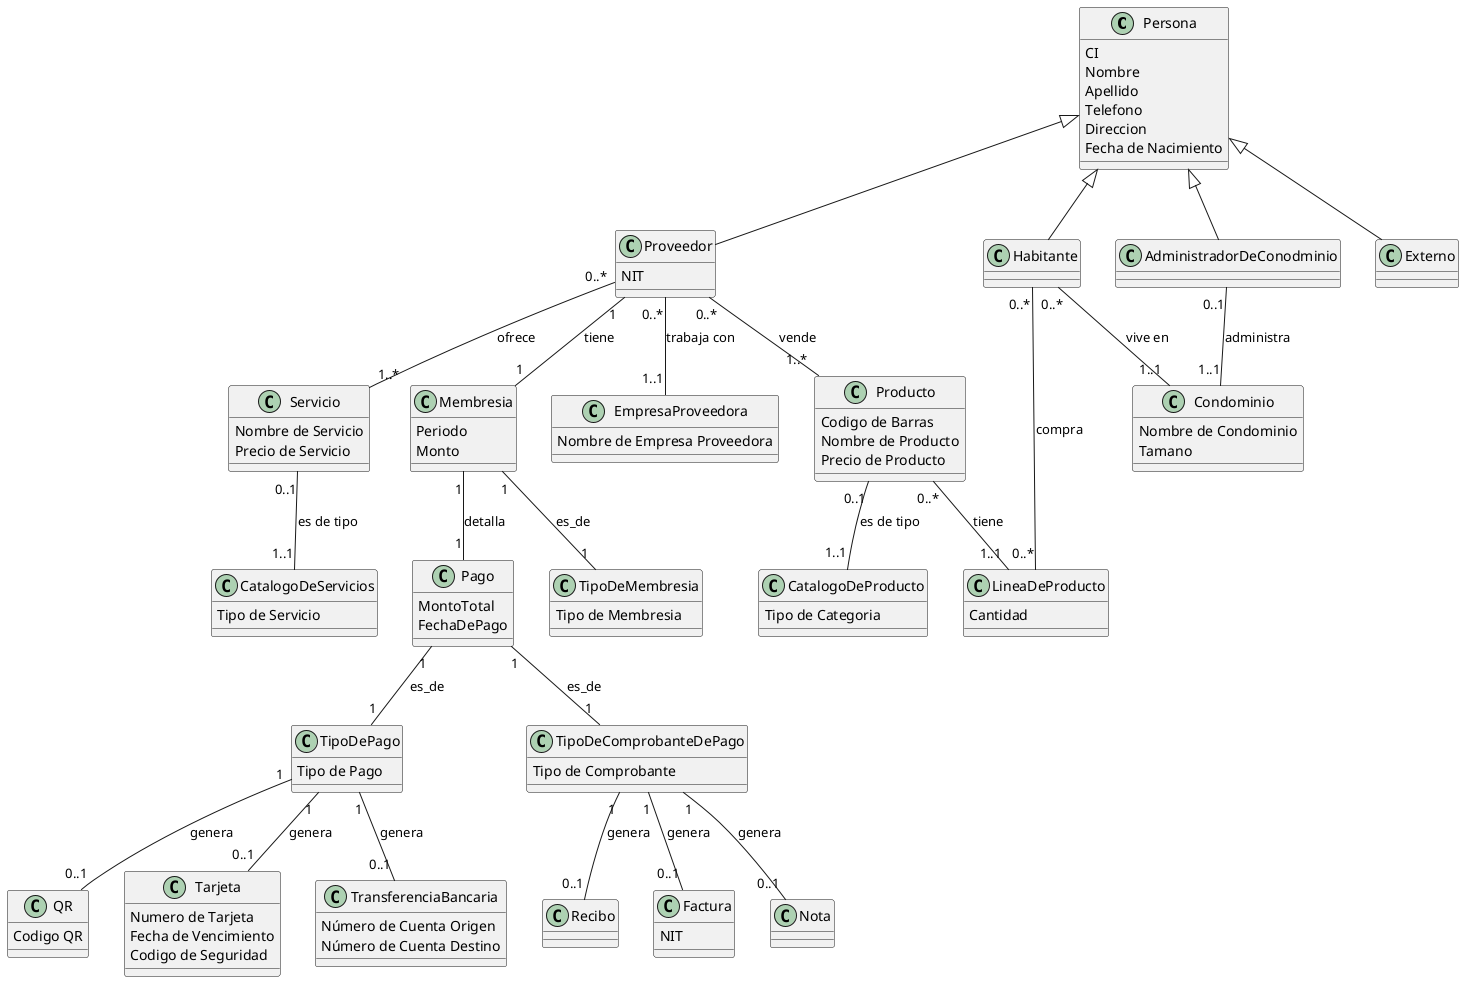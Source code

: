 @startuml

' Relacion entre Roles y Personas
class Persona { 
  {field} CI
  {field} Nombre
  {field} Apellido
  {field} Telefono
  {field} Direccion
  {field} Fecha de Nacimiento
}

class Proveedor {
    NIT
}

class AdministradorDeConodminio {}

class Habitante {}

class Externo {}

class Condominio {
  {field} Nombre de Condominio
  {field} Tamano
}

class EmpresaProveedora {
  {field} Nombre de Empresa Proveedora
}

' Productos y Servicios
class Producto {
  {field} Codigo de Barras 
  {field} Nombre de Producto
  {field} Precio de Producto
}

class LineaDeProducto {
  {field} Cantidad
}

class CatalogoDeProducto {
  {field} Tipo de Categoria
}

class Servicio {
  {field} Nombre de Servicio
  {field} Precio de Servicio
}

class CatalogoDeServicios {
  {field} Tipo de Servicio
}

' Membrecia a proveedor
class Membresia { 
  {field} Periodo
  {field} Monto
}

class TipoDeMembresia {
  {field} Tipo de Membresia
}


class Pago {
  {field} MontoTotal
  {field} FechaDePago
}

class TipoDePago {
  {field} Tipo de Pago
}

class QR {
    {field} Codigo QR
}
class Tarjeta {
    {field} Numero de Tarjeta
    {field} Fecha de Vencimiento
    {field} Codigo de Seguridad
}

class TransferenciaBancaria {
    {field} Número de Cuenta Origen
    {field} Número de Cuenta Destino
}


class TipoDeComprobanteDePago {
  {field} Tipo de Comprobante
}
class Recibo {}
class Factura {
  {field} NIT
}

class Nota {}

' Relacion entre Roles y Personas
Persona <|-- Proveedor
Persona <|-- AdministradorDeConodminio
Persona <|-- Habitante
Persona <|-- Externo
Proveedor "0..*" -- "1..1" EmpresaProveedora : trabaja con
AdministradorDeConodminio "0..1" -- "1..1" Condominio : administra
Habitante "0..*" -- "1..1" Condominio : vive en

' Relacion Productos y Servicios
Proveedor "0..*" -- "1..*" Producto : vende
Proveedor "0..*" -- "1..*" Servicio : ofrece
Producto "0..1" -- "1..1" CatalogoDeProducto : es de tipo
Servicio "0..1" -- "1..1" CatalogoDeServicios : es de tipo

' Relacion de Venta de Producto
Producto "0..*" -- "1..1" LineaDeProducto : tiene
Habitante "0..*" -- "0..*" LineaDeProducto : compra

' Pago de membrecia a proveedor y tipo de pag
Proveedor "1" -- "1" Membresia : tiene 
Membresia "1" -- "1" TipoDeMembresia : es_de 
Membresia "1" -- "1" Pago : detalla 


' Pagos
Pago "1" -- "1" TipoDeComprobanteDePago : es_de
TipoDeComprobanteDePago "1" -- "0..1" Recibo : genera 
TipoDeComprobanteDePago "1" -- "0..1" Factura : genera 
TipoDeComprobanteDePago "1" -- "0..1" Nota : genera 
Pago "1" -- "1" TipoDePago : es_de
TipoDePago "1" -- "0..1" QR : genera
TipoDePago "1" -- "0..1" Tarjeta : genera
TipoDePago "1" -- "0..1" TransferenciaBancaria : genera


@enduml